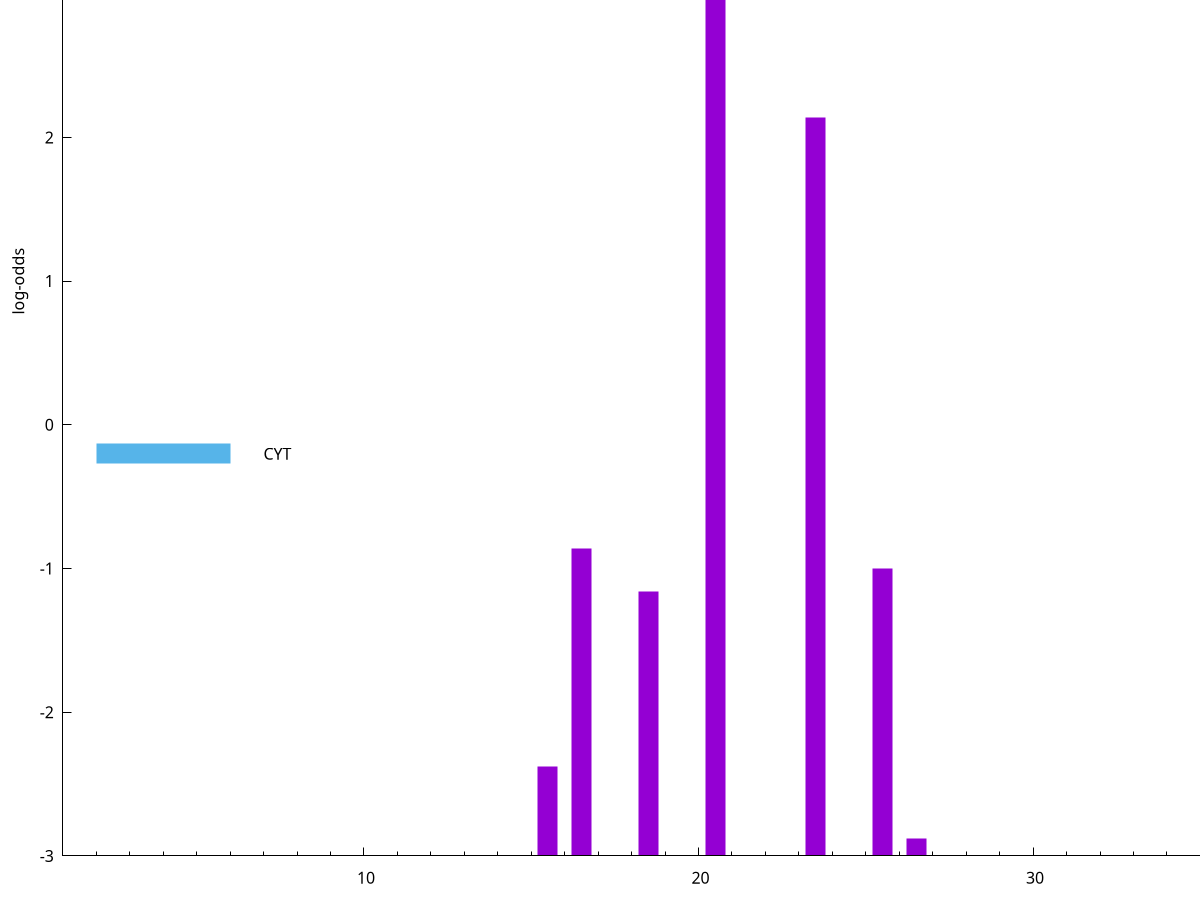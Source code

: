 set title "LipoP predictions for SRR5666509.gff"
set size 2., 1.4
set xrange [1:70] 
set mxtics 10
set yrange [-3:5]
set y2range [0:8]
set ylabel "log-odds"
set term postscript eps color solid "Helvetica" 30
set output "SRR5666509.gff14.eps"
set arrow from 2,3.85885 to 6,3.85885 nohead lt 1 lw 20
set label "SpI" at 7,3.85885
set arrow from 2,-0.200913 to 6,-0.200913 nohead lt 3 lw 20
set label "CYT" at 7,-0.200913
set arrow from 2,3.85885 to 6,3.85885 nohead lt 1 lw 20
set label "SpI" at 7,3.85885
# NOTE: The scores below are the log-odds scores with the threshold
# NOTE: subtracted (a hack to make gnuplot make the histogram all
# NOTE: look nice).
plot "-" axes x1y2 title "" with impulses lt 1 lw 20
20.500000 6.022310
23.500000 5.137230
16.500000 2.137931
25.500000 1.997130
18.500000 1.842700
15.500000 0.621350
26.500000 0.124190
e
exit
